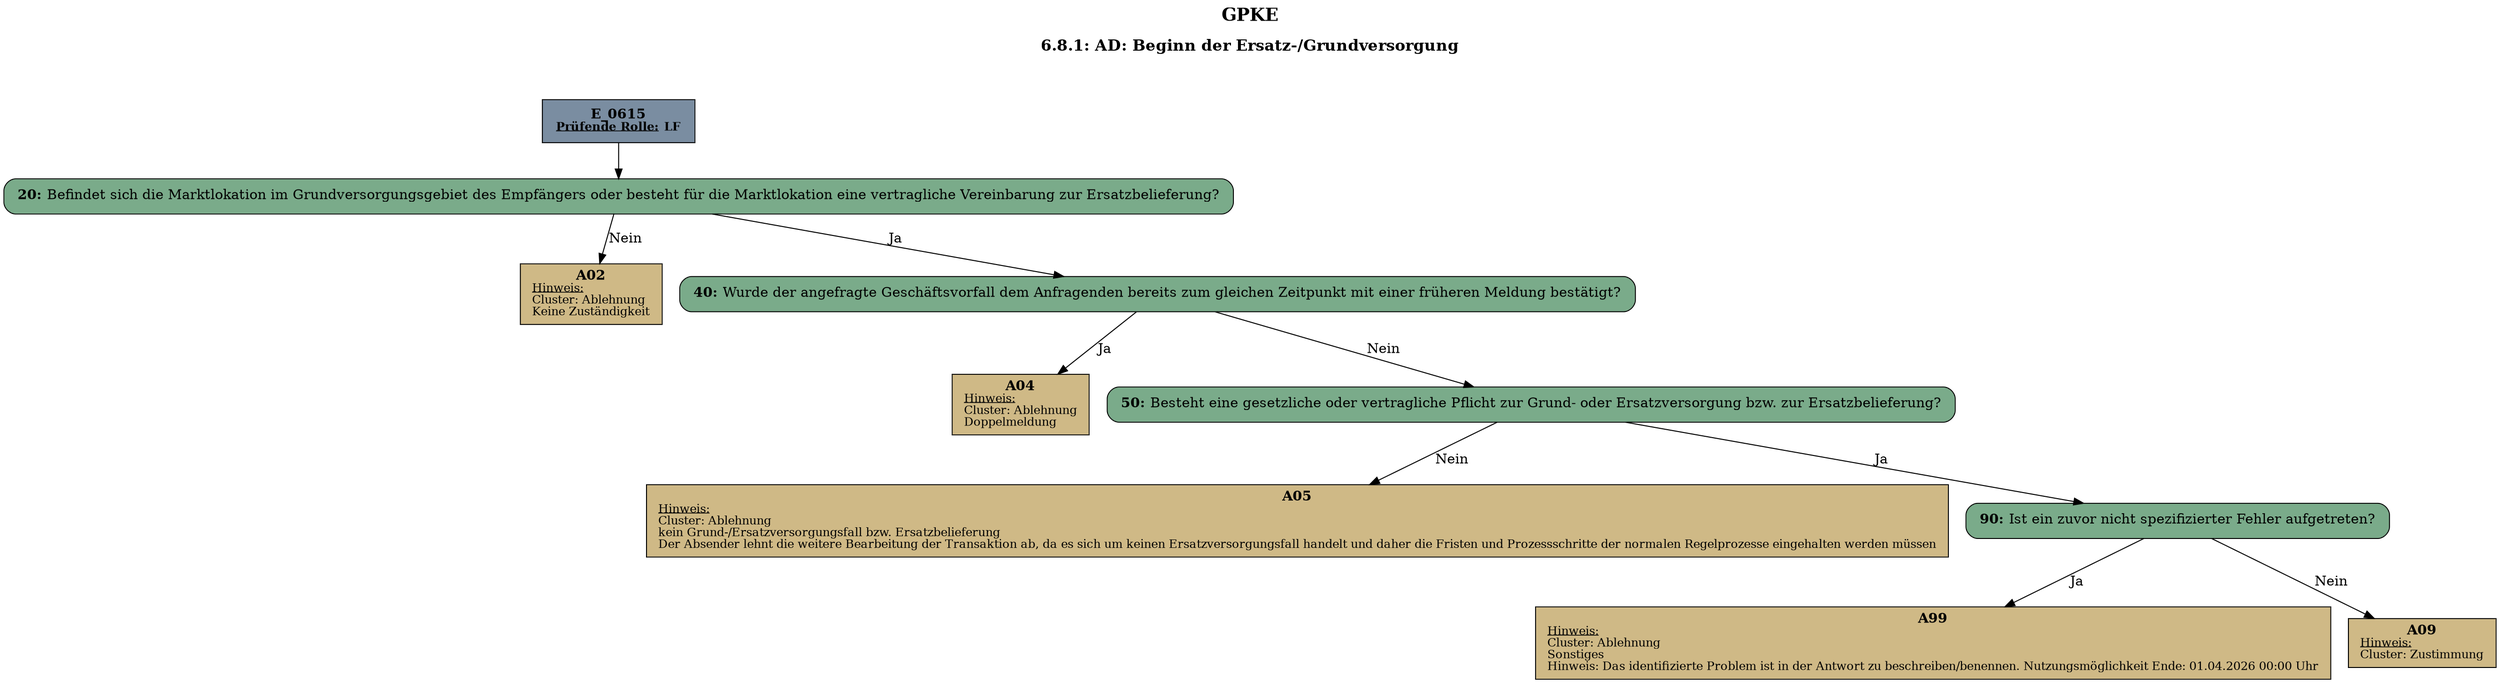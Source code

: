 digraph D {
    labelloc="t";
    label=<<B><FONT POINT-SIZE="18">GPKE</FONT></B><BR/><BR/><B><FONT POINT-SIZE="16">6.8.1: AD: Beginn der Ersatz-/Grundversorgung</FONT></B><BR/><BR/><BR/><BR/>>;
    "Start" [margin="0.2,0.12", shape=box, style=filled, fillcolor="#7a8da1", label=<<B>E_0615</B><BR align="center"/><FONT point-size="12"><B><U>Prüfende Rolle:</U> LF</B></FONT><BR align="center"/>>];
    "20" [margin="0.2,0.12", shape=box, style="filled,rounded", fillcolor="#7aab8a", label=<<B>20: </B>Befindet sich die Marktlokation im Grundversorgungsgebiet des Empfängers oder besteht für die Marktlokation eine vertragliche Vereinbarung zur Ersatzbelieferung?<BR align="left"/>>];
    "A02" [margin="0.17,0.08", shape=box, style=filled, fillcolor="#cfb986", label=<<B>A02</B><BR align="center"/><FONT point-size="12"><U>Hinweis:</U><BR align="left"/>Cluster: Ablehnung<BR align="left"/>Keine Zuständigkeit<BR align="left"/></FONT>>];
    "40" [margin="0.2,0.12", shape=box, style="filled,rounded", fillcolor="#7aab8a", label=<<B>40: </B>Wurde der angefragte Geschäftsvorfall dem Anfragenden bereits zum gleichen Zeitpunkt mit einer früheren Meldung bestätigt?<BR align="left"/>>];
    "A04" [margin="0.17,0.08", shape=box, style=filled, fillcolor="#cfb986", label=<<B>A04</B><BR align="center"/><FONT point-size="12"><U>Hinweis:</U><BR align="left"/>Cluster: Ablehnung<BR align="left"/>Doppelmeldung<BR align="left"/></FONT>>];
    "50" [margin="0.2,0.12", shape=box, style="filled,rounded", fillcolor="#7aab8a", label=<<B>50: </B>Besteht eine gesetzliche oder vertragliche Pflicht zur Grund- oder Ersatzversorgung bzw. zur Ersatzbelieferung?<BR align="left"/>>];
    "A05" [margin="0.17,0.08", shape=box, style=filled, fillcolor="#cfb986", label=<<B>A05</B><BR align="center"/><FONT point-size="12"><U>Hinweis:</U><BR align="left"/>Cluster: Ablehnung <BR align="left"/>kein Grund-/Ersatzversorgungsfall bzw. Ersatzbelieferung<BR align="left"/>Der Absender lehnt die weitere Bearbeitung der Transaktion ab, da es sich um keinen Ersatzversorgungsfall handelt und daher die Fristen und Prozessschritte der normalen Regelprozesse eingehalten werden müssen<BR align="left"/></FONT>>];
    "90" [margin="0.2,0.12", shape=box, style="filled,rounded", fillcolor="#7aab8a", label=<<B>90: </B>Ist ein zuvor nicht spezifizierter Fehler aufgetreten?<BR align="left"/>>];
    "A99" [margin="0.17,0.08", shape=box, style=filled, fillcolor="#cfb986", label=<<B>A99</B><BR align="center"/><FONT point-size="12"><U>Hinweis:</U><BR align="left"/>Cluster: Ablehnung<BR align="left"/>Sonstiges <BR align="left"/>Hinweis: Das identifizierte Problem ist in der Antwort zu beschreiben/benennen. Nutzungsmöglichkeit Ende: 01.04.2026 00:00 Uhr<BR align="left"/></FONT>>];
    "A09" [margin="0.17,0.08", shape=box, style=filled, fillcolor="#cfb986", label=<<B>A09</B><BR align="center"/><FONT point-size="12"><U>Hinweis:</U><BR align="left"/>Cluster: Zustimmung<BR align="left"/></FONT>>];

    "Start" -> "20";
    "20" -> "A02" [label="Nein"];
    "20" -> "40" [label="Ja"];
    "40" -> "A04" [label="Ja"];
    "40" -> "50" [label="Nein"];
    "50" -> "A05" [label="Nein"];
    "50" -> "90" [label="Ja"];
    "90" -> "A99" [label="Ja"];
    "90" -> "A09" [label="Nein"];

    bgcolor="transparent";
}